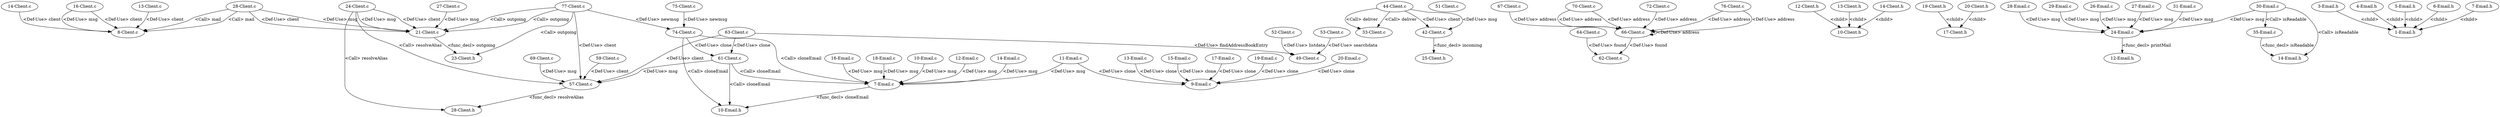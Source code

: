 digraph {
82 [label = "8-Client.c"];
83 [label = "13-Client.c"];
83 -> 82[label="<Def-Use> client"];
84 [label = "14-Client.c"];
84 -> 82[label="<Def-Use> client"];
85 [label = "16-Client.c"];
85 -> 82[label="<Def-Use> client"];
85 -> 82[label="<Def-Use> msg"];
86 [label = "21-Client.c"];
87 [label = "24-Client.c"];
87 -> 86[label="<Def-Use> client"];
87 -> 86[label="<Def-Use> msg"];
88 [label = "27-Client.c"];
88 -> 86[label="<Def-Use> msg"];
89 [label = "28-Client.c"];
89 -> 82[label="<Call> mail"];
89 -> 86[label="<Def-Use> client"];
89 -> 86[label="<Def-Use> msg"];
90 [label = "33-Client.c"];
91 [label = "42-Client.c"];
92 [label = "44-Client.c"];
92 -> 90[label="<Call> deliver"];
92 -> 91[label="<Def-Use> client"];
92 -> 91[label="<Def-Use> msg"];
93 [label = "49-Client.c"];
94 [label = "51-Client.c"];
95 [label = "52-Client.c"];
95 -> 93[label="<Def-Use> listdata"];
96 [label = "53-Client.c"];
96 -> 93[label="<Def-Use> searchdata"];
97 [label = "57-Client.c"];
98 [label = "59-Client.c"];
98 -> 97[label="<Def-Use> client"];
99 [label = "61-Client.c"];
99 -> 97[label="<Def-Use> msg"];
100 [label = "62-Client.c"];
101 [label = "63-Client.c"];
101 -> 97[label="<Def-Use> client"];
101 -> 93[label="<Def-Use> findAddressBookEntry"];
101 -> 99[label="<Def-Use> clone"];
102 [label = "64-Client.c"];
102 -> 100[label="<Def-Use> found"];
103 [label = "66-Client.c"];
103 -> 100[label="<Def-Use> found"];
103 -> 103[label="<Def-Use> address"];
104 [label = "67-Client.c"];
104 -> 103[label="<Def-Use> address"];
105 [label = "69-Client.c"];
105 -> 97[label="<Def-Use> msg"];
106 [label = "70-Client.c"];
106 -> 103[label="<Def-Use> address"];
106 -> 103[label="<Def-Use> address"];
107 [label = "72-Client.c"];
107 -> 103[label="<Def-Use> address"];
108 [label = "74-Client.c"];
108 -> 99[label="<Def-Use> clone"];
109 [label = "75-Client.c"];
109 -> 108[label="<Def-Use> newmsg"];
110 [label = "76-Client.c"];
110 -> 103[label="<Def-Use> address"];
110 -> 103[label="<Def-Use> address"];
111 [label = "77-Client.c"];
111 -> 86[label="<Call> outgoing"];
111 -> 97[label="<Def-Use> client"];
111 -> 108[label="<Def-Use> newmsg"];
112 [label = "10-Client.h"];
113 [label = "12-Client.h"];
114 [label = "13-Client.h"];
115 [label = "14-Client.h"];
113 -> 112[label="<child>"];
114 -> 112[label="<child>"];
115 -> 112[label="<child>"];
116 [label = "17-Client.h"];
117 [label = "19-Client.h"];
118 [label = "20-Client.h"];
117 -> 116[label="<child>"];
118 -> 116[label="<child>"];
119 [label = "23-Client.h"];
120 [label = "25-Client.h"];
121 [label = "28-Client.h"];
122 [label = "7-Email.c"];
123 [label = "9-Email.c"];
124 [label = "10-Email.c"];
124 -> 122[label="<Def-Use> msg"];
125 [label = "11-Email.c"];
125 -> 123[label="<Def-Use> clone"];
125 -> 122[label="<Def-Use> msg"];
126 [label = "12-Email.c"];
126 -> 122[label="<Def-Use> msg"];
127 [label = "13-Email.c"];
127 -> 123[label="<Def-Use> clone"];
128 [label = "14-Email.c"];
128 -> 122[label="<Def-Use> msg"];
129 [label = "15-Email.c"];
129 -> 123[label="<Def-Use> clone"];
130 [label = "16-Email.c"];
130 -> 122[label="<Def-Use> msg"];
131 [label = "17-Email.c"];
131 -> 123[label="<Def-Use> clone"];
132 [label = "18-Email.c"];
132 -> 122[label="<Def-Use> msg"];
133 [label = "19-Email.c"];
133 -> 123[label="<Def-Use> clone"];
134 [label = "20-Email.c"];
134 -> 123[label="<Def-Use> clone"];
135 [label = "24-Email.c"];
136 [label = "26-Email.c"];
136 -> 135[label="<Def-Use> msg"];
137 [label = "27-Email.c"];
137 -> 135[label="<Def-Use> msg"];
138 [label = "28-Email.c"];
138 -> 135[label="<Def-Use> msg"];
139 [label = "29-Email.c"];
139 -> 135[label="<Def-Use> msg"];
140 [label = "30-Email.c"];
140 -> 135[label="<Def-Use> msg"];
141 [label = "31-Email.c"];
141 -> 135[label="<Def-Use> msg"];
142 [label = "35-Email.c"];
143 [label = "1-Email.h"];
144 [label = "3-Email.h"];
145 [label = "4-Email.h"];
146 [label = "5-Email.h"];
147 [label = "6-Email.h"];
148 [label = "7-Email.h"];
144 -> 143[label="<child>"];
148 -> 143[label="<child>"];
145 -> 143[label="<child>"];
146 -> 143[label="<child>"];
147 -> 143[label="<child>"];
149 [label = "10-Email.h"];
150 [label = "12-Email.h"];
151 [label = "14-Email.h"];
89 -> 82[label="<Call> mail"];
99 -> 122[label="<Call> cloneEmail"];
99 -> 149[label="<Call> cloneEmail"];
87 -> 121[label="<Call> resolveAlias"];
87 -> 97[label="<Call> resolveAlias"];
140 -> 142[label="<Call> isReadable"];
140 -> 151[label="<Call> isReadable"];
108 -> 122[label="<Call> cloneEmail"];
108 -> 149[label="<Call> cloneEmail"];
111 -> 86[label="<Call> outgoing"];
111 -> 119[label="<Call> outgoing"];
92 -> 90[label="<Call> deliver"];
86 -> 119[label="<func_decl> outgoing"];
122 -> 149[label="<func_decl> cloneEmail"];
135 -> 150[label="<func_decl> printMail"];
97 -> 121[label="<func_decl> resolveAlias"];
91 -> 120[label="<func_decl> incoming"];
142 -> 151[label="<func_decl> isReadable"];
}